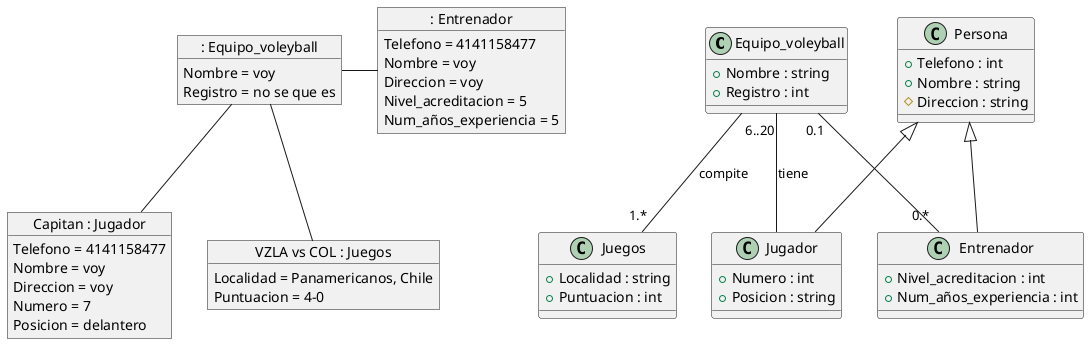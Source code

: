 @startuml Reto04
class Equipo_voleyball{
    + Nombre : string 
    + Registro : int 
}
class Persona{
    + Telefono : int
    + Nombre : string
    # Direccion : string 
}
class Entrenador{
    + Nivel_acreditacion : int
    + Num_años_experiencia : int

}
class Jugador{
    + Numero : int 
    + Posicion : string 

}
class Juegos{
    + Localidad : string 
    + Puntuacion : int

}
Equipo_voleyball "0.1" -- "0.*" Entrenador
Equipo_voleyball "6..20" -- Jugador : tiene
Persona <|-- Entrenador
Persona <|-- Jugador
Equipo_voleyball -- "1.*" Juegos : compite




object ": Equipo_voleyball" as o3
o3 : Nombre = voy
o3 : Registro = no se que es 

object "Capitan : Jugador" as o1
o1 : Telefono = 4141158477
o1 : Nombre = voy 
o1 : Direccion = voy
o1 : Numero = 7
o1 : Posicion = delantero


object ": Entrenador" as o2
o2 : Telefono = 4141158477
o2 : Nombre = voy 
o2 : Direccion = voy
o2 : Nivel_acreditacion = 5
o2 : Num_años_experiencia = 5

object "VZLA vs COL : Juegos" as o4
o4 : Localidad = Panamericanos, Chile 
o4 : Puntuacion = 4-0


o3 -- o1
o3 - o2
o3 -- o4

@enduml